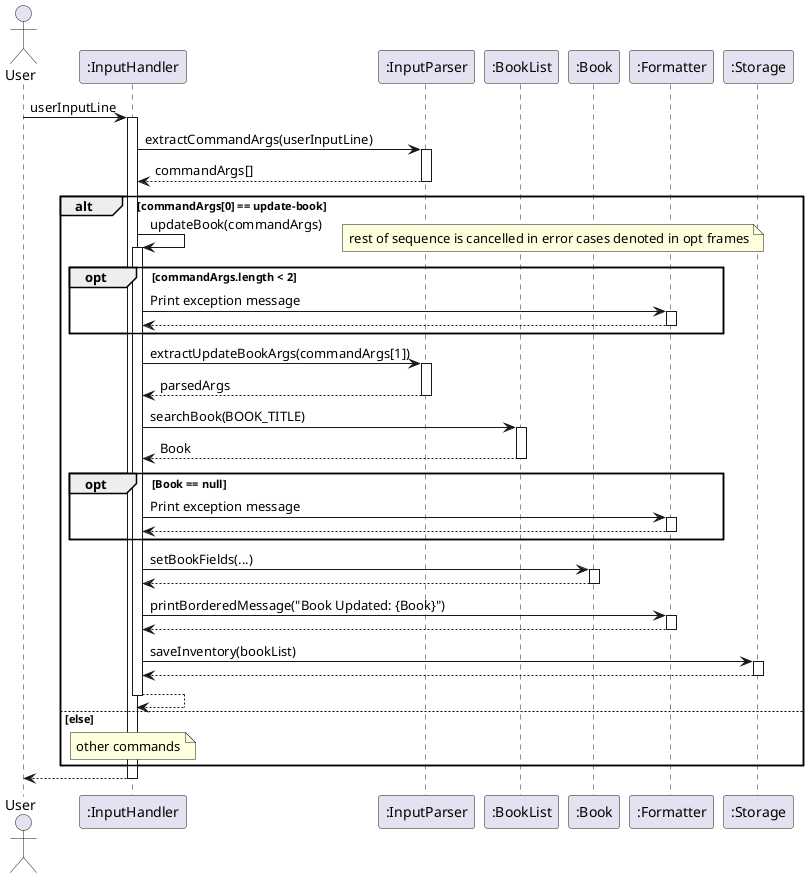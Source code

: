 @startuml
actor User
participant InputHandler as ":InputHandler"
participant InputParser as ":InputParser"
participant BookList as ":BookList"
participant Book as ":Book"
participant Formatter as ":Formatter"
participant Storage as ":Storage"

User -> InputHandler: userInputLine
activate InputHandler

InputHandler -> InputParser: extractCommandArgs(userInputLine)
activate InputParser

InputParser --> InputHandler: commandArgs[]
deactivate InputParser

alt commandArgs[0] == update-book
    InputHandler -> InputHandler : updateBook(commandArgs)
    activate InputHandler

    opt commandArgs.length < 2
        note right
        rest of sequence is cancelled in error cases denoted in opt frames
        end note
        InputHandler -> Formatter: Print exception message
        activate Formatter
        Formatter --> InputHandler
        deactivate Formatter
    end

    InputHandler -> InputParser: extractUpdateBookArgs(commandArgs[1])
    activate InputParser

    InputParser --> InputHandler: parsedArgs
    deactivate InputParser

    InputHandler -> BookList: searchBook(BOOK_TITLE)
    activate BookList

    BookList --> InputHandler: Book
    deactivate BookList

    opt Book == null
        InputHandler -> Formatter: Print exception message
        activate Formatter
        Formatter --> InputHandler
        deactivate Formatter
    end
    InputHandler -> Book : setBookFields(...)
    activate Book
    Book --> InputHandler
    deactivate Book

    InputHandler -> Formatter: printBorderedMessage("Book Updated: {Book}")
    activate Formatter

    Formatter --> InputHandler
    deactivate Formatter

    InputHandler -> Storage: saveInventory(bookList)
    activate Storage

    Storage --> InputHandler
    deactivate Storage

InputHandler --> InputHandler
deactivate InputHandler

else else
    note over InputHandler : other commands
end

InputHandler --> User
deactivate InputHandler
@enduml